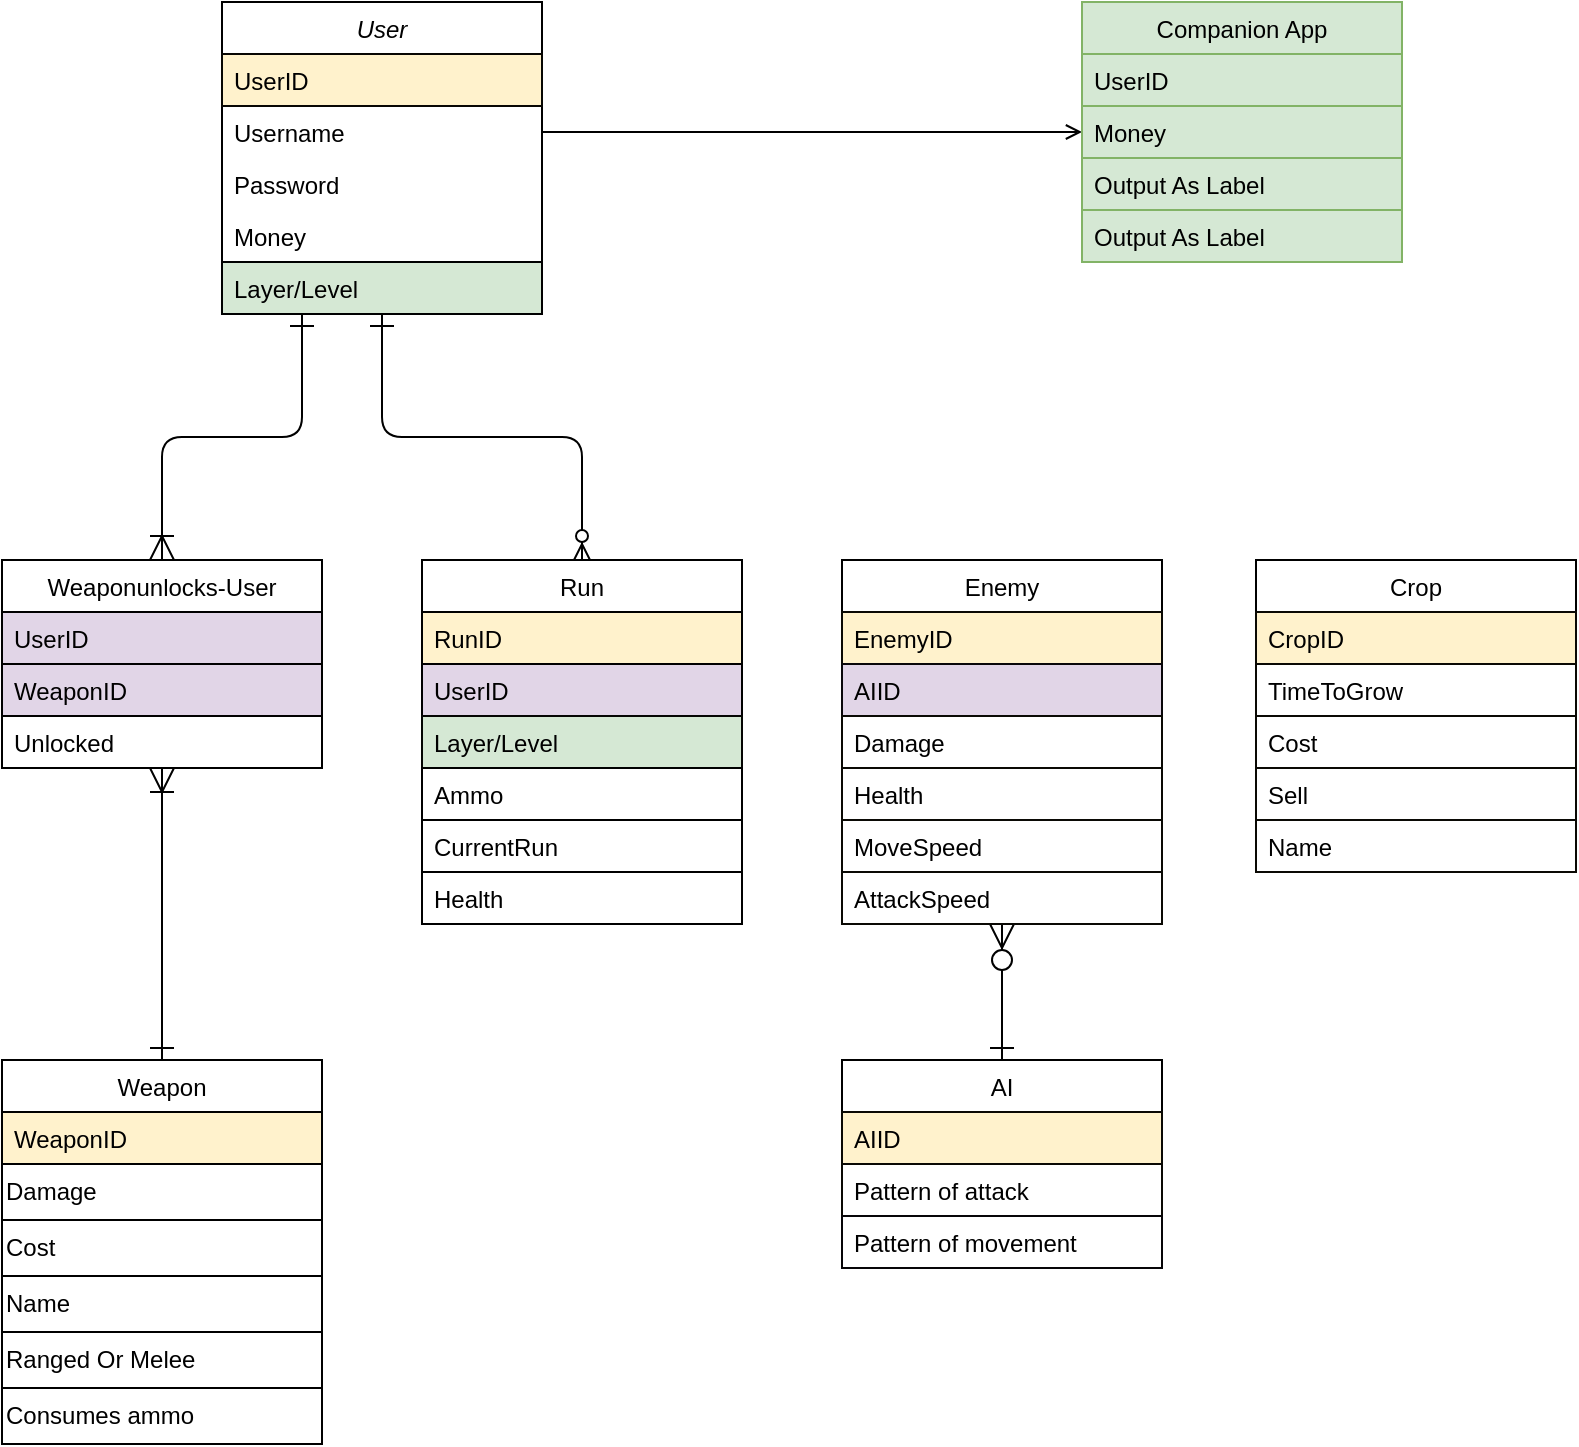 <mxfile version="13.8.1" type="device"><diagram id="C5RBs43oDa-KdzZeNtuy" name="Page-1"><mxGraphModel dx="1422" dy="832" grid="1" gridSize="10" guides="1" tooltips="1" connect="1" arrows="1" fold="1" page="1" pageScale="1" pageWidth="827" pageHeight="1169" math="0" shadow="0"><root><mxCell id="WIyWlLk6GJQsqaUBKTNV-0"/><mxCell id="WIyWlLk6GJQsqaUBKTNV-1" parent="WIyWlLk6GJQsqaUBKTNV-0"/><mxCell id="zkfFHV4jXpPFQw0GAbJ--12" value="" style="endArrow=ERone;endSize=10;endFill=0;shadow=0;strokeWidth=1;rounded=1;edgeStyle=orthogonalEdgeStyle;elbow=vertical;entryX=0.5;entryY=1;entryDx=0;entryDy=0;exitX=0.5;exitY=0;exitDx=0;exitDy=0;startArrow=ERzeroToMany;startFill=1;" parent="WIyWlLk6GJQsqaUBKTNV-1" source="zkfFHV4jXpPFQw0GAbJ--6" target="zkfFHV4jXpPFQw0GAbJ--0" edge="1"><mxGeometry width="160" relative="1" as="geometry"><mxPoint x="370" y="390" as="sourcePoint"/><mxPoint x="200" y="203" as="targetPoint"/></mxGeometry></mxCell><mxCell id="zkfFHV4jXpPFQw0GAbJ--26" value="" style="endArrow=open;shadow=0;strokeWidth=1;rounded=0;endFill=1;edgeStyle=elbowEdgeStyle;elbow=vertical;" parent="WIyWlLk6GJQsqaUBKTNV-1" source="zkfFHV4jXpPFQw0GAbJ--0" target="zkfFHV4jXpPFQw0GAbJ--17" edge="1"><mxGeometry x="0.5" y="41" relative="1" as="geometry"><mxPoint x="380" y="192" as="sourcePoint"/><mxPoint x="540" y="192" as="targetPoint"/><mxPoint x="-40" y="32" as="offset"/></mxGeometry></mxCell><mxCell id="zkfFHV4jXpPFQw0GAbJ--17" value="Companion App" style="swimlane;fontStyle=0;align=center;verticalAlign=top;childLayout=stackLayout;horizontal=1;startSize=26;horizontalStack=0;resizeParent=1;resizeLast=0;collapsible=1;marginBottom=0;rounded=0;shadow=0;strokeWidth=1;fillColor=#d5e8d4;strokeColor=#82b366;" parent="WIyWlLk6GJQsqaUBKTNV-1" vertex="1"><mxGeometry x="580" y="21" width="160" height="130" as="geometry"><mxRectangle x="550" y="140" width="160" height="26" as="alternateBounds"/></mxGeometry></mxCell><mxCell id="zkfFHV4jXpPFQw0GAbJ--22" value="UserID" style="text;align=left;verticalAlign=top;spacingLeft=4;spacingRight=4;overflow=hidden;rotatable=0;points=[[0,0.5],[1,0.5]];portConstraint=eastwest;rounded=0;shadow=0;html=0;fillColor=#d5e8d4;strokeColor=#82b366;" parent="zkfFHV4jXpPFQw0GAbJ--17" vertex="1"><mxGeometry y="26" width="160" height="26" as="geometry"/></mxCell><mxCell id="zkfFHV4jXpPFQw0GAbJ--24" value="Money" style="text;align=left;verticalAlign=top;spacingLeft=4;spacingRight=4;overflow=hidden;rotatable=0;points=[[0,0.5],[1,0.5]];portConstraint=eastwest;strokeColor=#82b366;fillColor=#d5e8d4;" parent="zkfFHV4jXpPFQw0GAbJ--17" vertex="1"><mxGeometry y="52" width="160" height="26" as="geometry"/></mxCell><mxCell id="zkfFHV4jXpPFQw0GAbJ--25" value="Output As Label" style="text;align=left;verticalAlign=top;spacingLeft=4;spacingRight=4;overflow=hidden;rotatable=0;points=[[0,0.5],[1,0.5]];portConstraint=eastwest;strokeColor=#82b366;fillColor=#d5e8d4;" parent="zkfFHV4jXpPFQw0GAbJ--17" vertex="1"><mxGeometry y="78" width="160" height="26" as="geometry"/></mxCell><mxCell id="qvwe0nmLDhqUInh4jMwe-9" value="Output As Label" style="text;align=left;verticalAlign=top;spacingLeft=4;spacingRight=4;overflow=hidden;rotatable=0;points=[[0,0.5],[1,0.5]];portConstraint=eastwest;strokeColor=#82b366;fillColor=#d5e8d4;" vertex="1" parent="zkfFHV4jXpPFQw0GAbJ--17"><mxGeometry y="104" width="160" height="26" as="geometry"/></mxCell><mxCell id="qvwe0nmLDhqUInh4jMwe-19" value="" style="endArrow=ERone;startArrow=ERoneToMany;html=1;entryX=0.25;entryY=1;entryDx=0;entryDy=0;exitX=0.5;exitY=0;exitDx=0;exitDy=0;startFill=0;endFill=0;rounded=1;edgeStyle=orthogonalEdgeStyle;startSize=10;endSize=10;" edge="1" parent="WIyWlLk6GJQsqaUBKTNV-1" source="qvwe0nmLDhqUInh4jMwe-14" target="zkfFHV4jXpPFQw0GAbJ--0"><mxGeometry width="50" height="50" relative="1" as="geometry"><mxPoint x="390" y="450" as="sourcePoint"/><mxPoint x="440" y="400" as="targetPoint"/></mxGeometry></mxCell><mxCell id="qvwe0nmLDhqUInh4jMwe-24" value="" style="edgeStyle=orthogonalEdgeStyle;rounded=1;orthogonalLoop=1;jettySize=auto;html=1;startArrow=ERoneToMany;startFill=0;endArrow=ERone;endFill=0;endSize=10;startSize=10;" edge="1" parent="WIyWlLk6GJQsqaUBKTNV-1" source="qvwe0nmLDhqUInh4jMwe-14" target="qvwe0nmLDhqUInh4jMwe-20"><mxGeometry relative="1" as="geometry"><Array as="points"><mxPoint x="120" y="530"/><mxPoint x="120" y="530"/></Array></mxGeometry></mxCell><mxCell id="zkfFHV4jXpPFQw0GAbJ--0" value="User" style="swimlane;fontStyle=2;align=center;verticalAlign=top;childLayout=stackLayout;horizontal=1;startSize=26;horizontalStack=0;resizeParent=1;resizeLast=0;collapsible=1;marginBottom=0;rounded=0;shadow=0;strokeWidth=1;" parent="WIyWlLk6GJQsqaUBKTNV-1" vertex="1"><mxGeometry x="150" y="21" width="160" height="156" as="geometry"><mxRectangle x="230" y="140" width="160" height="26" as="alternateBounds"/></mxGeometry></mxCell><mxCell id="zkfFHV4jXpPFQw0GAbJ--1" value="UserID" style="text;align=left;verticalAlign=top;spacingLeft=4;spacingRight=4;overflow=hidden;rotatable=0;points=[[0,0.5],[1,0.5]];portConstraint=eastwest;fillColor=#fff2cc;strokeColor=#080703;" parent="zkfFHV4jXpPFQw0GAbJ--0" vertex="1"><mxGeometry y="26" width="160" height="26" as="geometry"/></mxCell><mxCell id="zkfFHV4jXpPFQw0GAbJ--3" value="Username" style="text;align=left;verticalAlign=top;spacingLeft=4;spacingRight=4;overflow=hidden;rotatable=0;points=[[0,0.5],[1,0.5]];portConstraint=eastwest;rounded=0;shadow=0;html=0;" parent="zkfFHV4jXpPFQw0GAbJ--0" vertex="1"><mxGeometry y="52" width="160" height="26" as="geometry"/></mxCell><mxCell id="zkfFHV4jXpPFQw0GAbJ--5" value="Password" style="text;align=left;verticalAlign=top;spacingLeft=4;spacingRight=4;overflow=hidden;rotatable=0;points=[[0,0.5],[1,0.5]];portConstraint=eastwest;" parent="zkfFHV4jXpPFQw0GAbJ--0" vertex="1"><mxGeometry y="78" width="160" height="26" as="geometry"/></mxCell><mxCell id="zkfFHV4jXpPFQw0GAbJ--8" value="Money" style="text;align=left;verticalAlign=top;spacingLeft=4;spacingRight=4;overflow=hidden;rotatable=0;points=[[0,0.5],[1,0.5]];portConstraint=eastwest;rounded=0;shadow=0;html=0;" parent="zkfFHV4jXpPFQw0GAbJ--0" vertex="1"><mxGeometry y="104" width="160" height="26" as="geometry"/></mxCell><mxCell id="qvwe0nmLDhqUInh4jMwe-39" value="Layer/Level" style="text;align=left;verticalAlign=top;spacingLeft=4;spacingRight=4;overflow=hidden;rotatable=0;points=[[0,0.5],[1,0.5]];portConstraint=eastwest;fillColor=#d5e8d4;strokeColor=#000000;" vertex="1" parent="zkfFHV4jXpPFQw0GAbJ--0"><mxGeometry y="130" width="160" height="26" as="geometry"/></mxCell><mxCell id="qvwe0nmLDhqUInh4jMwe-14" value="Weaponunlocks-User" style="swimlane;fontStyle=0;align=center;verticalAlign=top;childLayout=stackLayout;horizontal=1;startSize=26;horizontalStack=0;resizeParent=1;resizeLast=0;collapsible=1;marginBottom=0;rounded=0;shadow=0;strokeWidth=1;" vertex="1" parent="WIyWlLk6GJQsqaUBKTNV-1"><mxGeometry x="40" y="300" width="160" height="104" as="geometry"><mxRectangle x="130" y="380" width="160" height="26" as="alternateBounds"/></mxGeometry></mxCell><mxCell id="qvwe0nmLDhqUInh4jMwe-15" value="UserID" style="text;align=left;verticalAlign=top;spacingLeft=4;spacingRight=4;overflow=hidden;rotatable=0;points=[[0,0.5],[1,0.5]];portConstraint=eastwest;fillColor=#e1d5e7;strokeColor=#000000;" vertex="1" parent="qvwe0nmLDhqUInh4jMwe-14"><mxGeometry y="26" width="160" height="26" as="geometry"/></mxCell><mxCell id="qvwe0nmLDhqUInh4jMwe-16" value="WeaponID" style="text;align=left;verticalAlign=top;spacingLeft=4;spacingRight=4;overflow=hidden;rotatable=0;points=[[0,0.5],[1,0.5]];portConstraint=eastwest;rounded=0;shadow=0;html=0;fillColor=#e1d5e7;strokeColor=#000000;" vertex="1" parent="qvwe0nmLDhqUInh4jMwe-14"><mxGeometry y="52" width="160" height="26" as="geometry"/></mxCell><mxCell id="qvwe0nmLDhqUInh4jMwe-17" value="Unlocked" style="text;align=left;verticalAlign=top;spacingLeft=4;spacingRight=4;overflow=hidden;rotatable=0;points=[[0,0.5],[1,0.5]];portConstraint=eastwest;strokeColor=#000000;" vertex="1" parent="qvwe0nmLDhqUInh4jMwe-14"><mxGeometry y="78" width="160" height="26" as="geometry"/></mxCell><mxCell id="qvwe0nmLDhqUInh4jMwe-61" style="edgeStyle=orthogonalEdgeStyle;rounded=1;orthogonalLoop=1;jettySize=auto;html=1;entryX=0.5;entryY=0;entryDx=0;entryDy=0;startArrow=ERzeroToMany;startFill=1;startSize=10;endArrow=ERone;endFill=0;endSize=10;strokeWidth=1;" edge="1" parent="WIyWlLk6GJQsqaUBKTNV-1" source="qvwe0nmLDhqUInh4jMwe-32" target="qvwe0nmLDhqUInh4jMwe-56"><mxGeometry relative="1" as="geometry"/></mxCell><mxCell id="qvwe0nmLDhqUInh4jMwe-41" value="Crop" style="swimlane;fontStyle=0;align=center;verticalAlign=top;childLayout=stackLayout;horizontal=1;startSize=26;horizontalStack=0;resizeParent=1;resizeLast=0;collapsible=1;marginBottom=0;rounded=0;shadow=0;strokeWidth=1;" vertex="1" parent="WIyWlLk6GJQsqaUBKTNV-1"><mxGeometry x="667" y="300" width="160" height="156" as="geometry"><mxRectangle x="130" y="380" width="160" height="26" as="alternateBounds"/></mxGeometry></mxCell><mxCell id="qvwe0nmLDhqUInh4jMwe-42" value="CropID" style="text;align=left;verticalAlign=top;spacingLeft=4;spacingRight=4;overflow=hidden;rotatable=0;points=[[0,0.5],[1,0.5]];portConstraint=eastwest;fillColor=#fff2cc;perimeterSpacing=1;strokeColor=#0A0904;" vertex="1" parent="qvwe0nmLDhqUInh4jMwe-41"><mxGeometry y="26" width="160" height="26" as="geometry"/></mxCell><mxCell id="qvwe0nmLDhqUInh4jMwe-43" value="TimeToGrow" style="text;align=left;verticalAlign=top;spacingLeft=4;spacingRight=4;overflow=hidden;rotatable=0;points=[[0,0.5],[1,0.5]];portConstraint=eastwest;perimeterSpacing=1;strokeColor=#0A0904;" vertex="1" parent="qvwe0nmLDhqUInh4jMwe-41"><mxGeometry y="52" width="160" height="26" as="geometry"/></mxCell><mxCell id="qvwe0nmLDhqUInh4jMwe-44" value="Cost" style="text;align=left;verticalAlign=top;spacingLeft=4;spacingRight=4;overflow=hidden;rotatable=0;points=[[0,0.5],[1,0.5]];portConstraint=eastwest;perimeterSpacing=1;strokeColor=#0A0904;" vertex="1" parent="qvwe0nmLDhqUInh4jMwe-41"><mxGeometry y="78" width="160" height="26" as="geometry"/></mxCell><mxCell id="qvwe0nmLDhqUInh4jMwe-46" value="Sell" style="text;align=left;verticalAlign=top;spacingLeft=4;spacingRight=4;overflow=hidden;rotatable=0;points=[[0,0.5],[1,0.5]];portConstraint=eastwest;perimeterSpacing=1;strokeColor=#0A0904;" vertex="1" parent="qvwe0nmLDhqUInh4jMwe-41"><mxGeometry y="104" width="160" height="26" as="geometry"/></mxCell><mxCell id="qvwe0nmLDhqUInh4jMwe-47" value="Name" style="text;align=left;verticalAlign=top;spacingLeft=4;spacingRight=4;overflow=hidden;rotatable=0;points=[[0,0.5],[1,0.5]];portConstraint=eastwest;perimeterSpacing=1;strokeColor=#0A0904;" vertex="1" parent="qvwe0nmLDhqUInh4jMwe-41"><mxGeometry y="130" width="160" height="26" as="geometry"/></mxCell><mxCell id="zkfFHV4jXpPFQw0GAbJ--6" value="Run" style="swimlane;fontStyle=0;align=center;verticalAlign=top;childLayout=stackLayout;horizontal=1;startSize=26;horizontalStack=0;resizeParent=1;resizeLast=0;collapsible=1;marginBottom=0;rounded=0;shadow=0;strokeWidth=1;" parent="WIyWlLk6GJQsqaUBKTNV-1" vertex="1"><mxGeometry x="250" y="300" width="160" height="182" as="geometry"><mxRectangle x="130" y="380" width="160" height="26" as="alternateBounds"/></mxGeometry></mxCell><mxCell id="zkfFHV4jXpPFQw0GAbJ--7" value="RunID" style="text;align=left;verticalAlign=top;spacingLeft=4;spacingRight=4;overflow=hidden;rotatable=0;points=[[0,0.5],[1,0.5]];portConstraint=eastwest;fillColor=#fff2cc;strokeColor=#000000;" parent="zkfFHV4jXpPFQw0GAbJ--6" vertex="1"><mxGeometry y="26" width="160" height="26" as="geometry"/></mxCell><mxCell id="qvwe0nmLDhqUInh4jMwe-27" value="UserID" style="text;align=left;verticalAlign=top;spacingLeft=4;spacingRight=4;overflow=hidden;rotatable=0;points=[[0,0.5],[1,0.5]];portConstraint=eastwest;fillColor=#e1d5e7;strokeColor=#000000;" vertex="1" parent="zkfFHV4jXpPFQw0GAbJ--6"><mxGeometry y="52" width="160" height="26" as="geometry"/></mxCell><mxCell id="qvwe0nmLDhqUInh4jMwe-38" value="Layer/Level" style="text;align=left;verticalAlign=top;spacingLeft=4;spacingRight=4;overflow=hidden;rotatable=0;points=[[0,0.5],[1,0.5]];portConstraint=eastwest;fillColor=#d5e8d4;perimeterSpacing=1;strokeColor=#040503;" vertex="1" parent="zkfFHV4jXpPFQw0GAbJ--6"><mxGeometry y="78" width="160" height="26" as="geometry"/></mxCell><mxCell id="qvwe0nmLDhqUInh4jMwe-30" value="Ammo" style="text;align=left;verticalAlign=top;spacingLeft=4;spacingRight=4;overflow=hidden;rotatable=0;points=[[0,0.5],[1,0.5]];portConstraint=eastwest;perimeterSpacing=1;strokeColor=#000000;" vertex="1" parent="zkfFHV4jXpPFQw0GAbJ--6"><mxGeometry y="104" width="160" height="26" as="geometry"/></mxCell><mxCell id="qvwe0nmLDhqUInh4jMwe-28" value="CurrentRun&#10;" style="text;align=left;verticalAlign=top;spacingLeft=4;spacingRight=4;overflow=hidden;rotatable=0;points=[[0,0.5],[1,0.5]];portConstraint=eastwest;perimeterSpacing=1;strokeColor=#000000;" vertex="1" parent="zkfFHV4jXpPFQw0GAbJ--6"><mxGeometry y="130" width="160" height="26" as="geometry"/></mxCell><mxCell id="qvwe0nmLDhqUInh4jMwe-29" value="Health" style="text;align=left;verticalAlign=top;spacingLeft=4;spacingRight=4;overflow=hidden;rotatable=0;points=[[0,0.5],[1,0.5]];portConstraint=eastwest;perimeterSpacing=1;strokeColor=#000000;" vertex="1" parent="zkfFHV4jXpPFQw0GAbJ--6"><mxGeometry y="156" width="160" height="26" as="geometry"/></mxCell><mxCell id="qvwe0nmLDhqUInh4jMwe-32" value="Enemy" style="swimlane;fontStyle=0;align=center;verticalAlign=top;childLayout=stackLayout;horizontal=1;startSize=26;horizontalStack=0;resizeParent=1;resizeLast=0;collapsible=1;marginBottom=0;rounded=0;shadow=0;strokeWidth=1;" vertex="1" parent="WIyWlLk6GJQsqaUBKTNV-1"><mxGeometry x="460" y="300" width="160" height="182" as="geometry"><mxRectangle x="130" y="380" width="160" height="26" as="alternateBounds"/></mxGeometry></mxCell><mxCell id="qvwe0nmLDhqUInh4jMwe-33" value="EnemyID" style="text;align=left;verticalAlign=top;spacingLeft=4;spacingRight=4;overflow=hidden;rotatable=0;points=[[0,0.5],[1,0.5]];portConstraint=eastwest;fillColor=#fff2cc;perimeterSpacing=1;strokeColor=#0A0904;" vertex="1" parent="qvwe0nmLDhqUInh4jMwe-32"><mxGeometry y="26" width="160" height="26" as="geometry"/></mxCell><mxCell id="qvwe0nmLDhqUInh4jMwe-37" value="AIID" style="text;align=left;verticalAlign=top;spacingLeft=4;spacingRight=4;overflow=hidden;rotatable=0;points=[[0,0.5],[1,0.5]];portConstraint=eastwest;perimeterSpacing=1;fillColor=#e1d5e7;strokeColor=#09070A;" vertex="1" parent="qvwe0nmLDhqUInh4jMwe-32"><mxGeometry y="52" width="160" height="26" as="geometry"/></mxCell><mxCell id="qvwe0nmLDhqUInh4jMwe-35" value="Damage" style="text;align=left;verticalAlign=top;spacingLeft=4;spacingRight=4;overflow=hidden;rotatable=0;points=[[0,0.5],[1,0.5]];portConstraint=eastwest;perimeterSpacing=1;strokeColor=#0A0904;" vertex="1" parent="qvwe0nmLDhqUInh4jMwe-32"><mxGeometry y="78" width="160" height="26" as="geometry"/></mxCell><mxCell id="qvwe0nmLDhqUInh4jMwe-36" value="Health" style="text;align=left;verticalAlign=top;spacingLeft=4;spacingRight=4;overflow=hidden;rotatable=0;points=[[0,0.5],[1,0.5]];portConstraint=eastwest;perimeterSpacing=1;strokeColor=#0A0904;" vertex="1" parent="qvwe0nmLDhqUInh4jMwe-32"><mxGeometry y="104" width="160" height="26" as="geometry"/></mxCell><mxCell id="qvwe0nmLDhqUInh4jMwe-62" value="MoveSpeed" style="text;align=left;verticalAlign=top;spacingLeft=4;spacingRight=4;overflow=hidden;rotatable=0;points=[[0,0.5],[1,0.5]];portConstraint=eastwest;perimeterSpacing=1;strokeColor=#0A0904;" vertex="1" parent="qvwe0nmLDhqUInh4jMwe-32"><mxGeometry y="130" width="160" height="26" as="geometry"/></mxCell><mxCell id="qvwe0nmLDhqUInh4jMwe-63" value="AttackSpeed" style="text;align=left;verticalAlign=top;spacingLeft=4;spacingRight=4;overflow=hidden;rotatable=0;points=[[0,0.5],[1,0.5]];portConstraint=eastwest;perimeterSpacing=1;strokeColor=#0A0904;" vertex="1" parent="qvwe0nmLDhqUInh4jMwe-32"><mxGeometry y="156" width="160" height="26" as="geometry"/></mxCell><mxCell id="qvwe0nmLDhqUInh4jMwe-20" value="Weapon" style="swimlane;fontStyle=0;align=center;verticalAlign=top;childLayout=stackLayout;horizontal=1;startSize=26;horizontalStack=0;resizeParent=1;resizeLast=0;collapsible=1;marginBottom=0;rounded=0;shadow=0;strokeWidth=1;" vertex="1" parent="WIyWlLk6GJQsqaUBKTNV-1"><mxGeometry x="40" y="550" width="160" height="192" as="geometry"><mxRectangle x="130" y="380" width="160" height="26" as="alternateBounds"/></mxGeometry></mxCell><mxCell id="qvwe0nmLDhqUInh4jMwe-22" value="WeaponID" style="text;align=left;verticalAlign=top;spacingLeft=4;spacingRight=4;overflow=hidden;rotatable=0;points=[[0,0.5],[1,0.5]];portConstraint=eastwest;rounded=0;shadow=0;html=0;fillColor=#fff2cc;strokeColor=#000000;" vertex="1" parent="qvwe0nmLDhqUInh4jMwe-20"><mxGeometry y="26" width="160" height="26" as="geometry"/></mxCell><mxCell id="qvwe0nmLDhqUInh4jMwe-25" value="Damage" style="text;fillColor=none;align=left;verticalAlign=top;rounded=0;perimeterSpacing=1;strokeColor=#000000;" vertex="1" parent="qvwe0nmLDhqUInh4jMwe-20"><mxGeometry y="52" width="160" height="28" as="geometry"/></mxCell><mxCell id="qvwe0nmLDhqUInh4jMwe-26" value="Cost" style="text;fillColor=none;align=left;verticalAlign=top;rounded=0;perimeterSpacing=1;strokeColor=#000000;" vertex="1" parent="qvwe0nmLDhqUInh4jMwe-20"><mxGeometry y="80" width="160" height="28" as="geometry"/></mxCell><mxCell id="qvwe0nmLDhqUInh4jMwe-48" value="Name" style="text;fillColor=none;align=left;verticalAlign=top;rounded=0;perimeterSpacing=1;strokeColor=#000000;" vertex="1" parent="qvwe0nmLDhqUInh4jMwe-20"><mxGeometry y="108" width="160" height="28" as="geometry"/></mxCell><mxCell id="qvwe0nmLDhqUInh4jMwe-64" value="Ranged Or Melee" style="text;fillColor=none;align=left;verticalAlign=top;rounded=0;perimeterSpacing=1;strokeColor=#000000;" vertex="1" parent="qvwe0nmLDhqUInh4jMwe-20"><mxGeometry y="136" width="160" height="28" as="geometry"/></mxCell><mxCell id="qvwe0nmLDhqUInh4jMwe-65" value="Consumes ammo" style="text;fillColor=none;align=left;verticalAlign=top;rounded=0;perimeterSpacing=1;strokeColor=#000000;" vertex="1" parent="qvwe0nmLDhqUInh4jMwe-20"><mxGeometry y="164" width="160" height="28" as="geometry"/></mxCell><mxCell id="qvwe0nmLDhqUInh4jMwe-56" value="AI" style="swimlane;fontStyle=0;align=center;verticalAlign=top;childLayout=stackLayout;horizontal=1;startSize=26;horizontalStack=0;resizeParent=1;resizeLast=0;collapsible=1;marginBottom=0;rounded=0;shadow=0;strokeWidth=1;" vertex="1" parent="WIyWlLk6GJQsqaUBKTNV-1"><mxGeometry x="460" y="550" width="160" height="104" as="geometry"><mxRectangle x="460" y="550" width="160" height="26" as="alternateBounds"/></mxGeometry></mxCell><mxCell id="qvwe0nmLDhqUInh4jMwe-57" value="AIID" style="text;align=left;verticalAlign=top;spacingLeft=4;spacingRight=4;overflow=hidden;rotatable=0;points=[[0,0.5],[1,0.5]];portConstraint=eastwest;fillColor=#fff2cc;perimeterSpacing=1;strokeColor=#0A0904;" vertex="1" parent="qvwe0nmLDhqUInh4jMwe-56"><mxGeometry y="26" width="160" height="26" as="geometry"/></mxCell><mxCell id="qvwe0nmLDhqUInh4jMwe-58" value="Pattern of attack" style="text;align=left;verticalAlign=top;spacingLeft=4;spacingRight=4;overflow=hidden;rotatable=0;points=[[0,0.5],[1,0.5]];portConstraint=eastwest;perimeterSpacing=1;strokeColor=#0A0904;" vertex="1" parent="qvwe0nmLDhqUInh4jMwe-56"><mxGeometry y="52" width="160" height="26" as="geometry"/></mxCell><mxCell id="qvwe0nmLDhqUInh4jMwe-60" value="Pattern of movement" style="text;align=left;verticalAlign=top;spacingLeft=4;spacingRight=4;overflow=hidden;rotatable=0;points=[[0,0.5],[1,0.5]];portConstraint=eastwest;perimeterSpacing=1;strokeColor=#070508;" vertex="1" parent="qvwe0nmLDhqUInh4jMwe-56"><mxGeometry y="78" width="160" height="26" as="geometry"/></mxCell></root></mxGraphModel></diagram></mxfile>